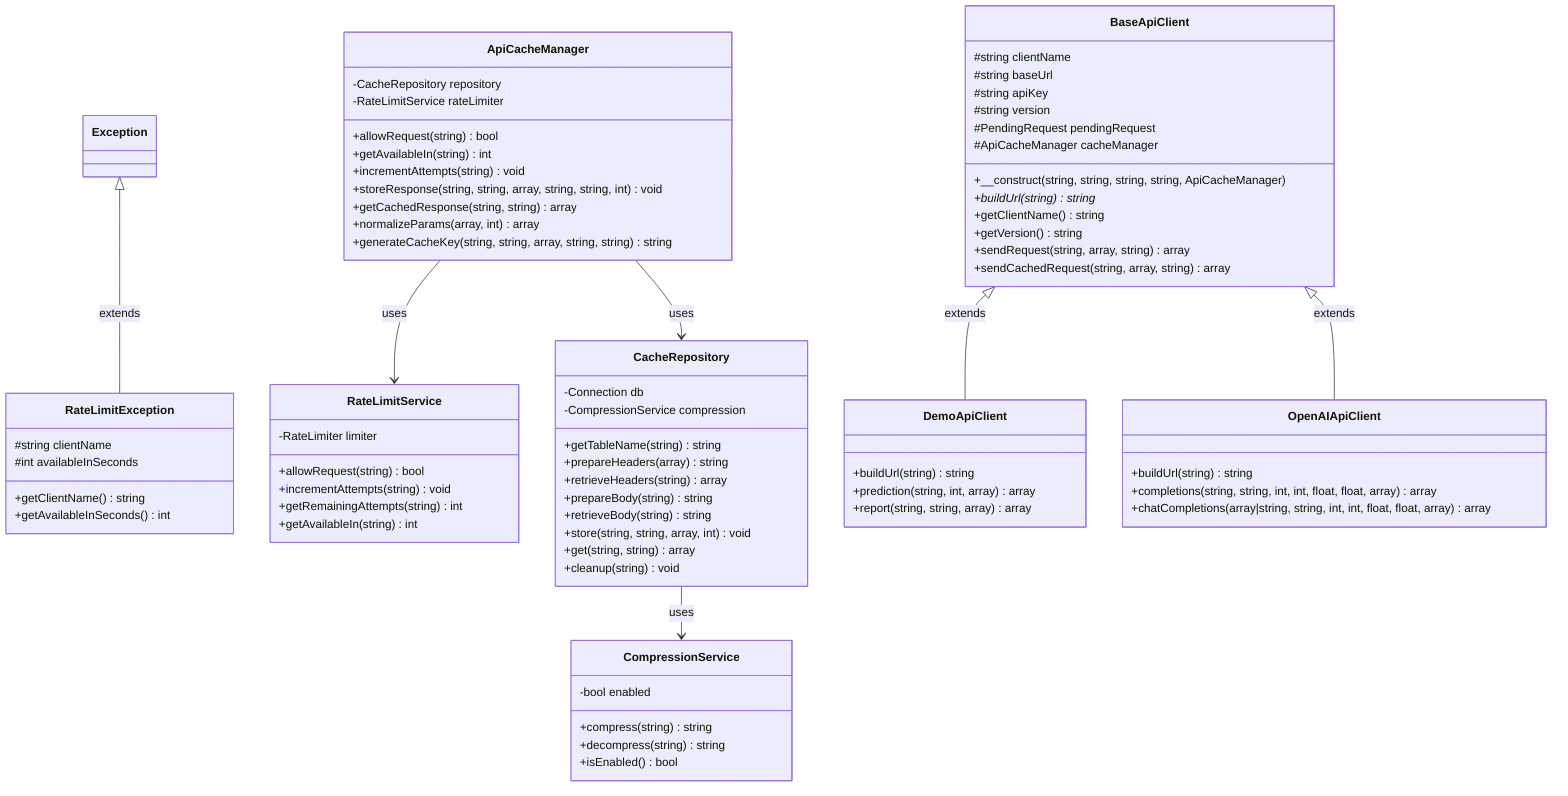classDiagram
    class RateLimitException {
        #string clientName
        #int availableInSeconds
        +getClientName() string
        +getAvailableInSeconds() int
    }

    class RateLimitService {
        -RateLimiter limiter
        +allowRequest(string) bool
        +incrementAttempts(string) void
        +getRemainingAttempts(string) int
        +getAvailableIn(string) int
    }
    
    class CompressionService {
        -bool enabled
        +compress(string) string
        +decompress(string) string
        +isEnabled() bool
    }

    class CacheRepository {
        -Connection db
        -CompressionService compression
        +getTableName(string) string
        +prepareHeaders(array) string
        +retrieveHeaders(string) array
        +prepareBody(string) string
        +retrieveBody(string) string
        +store(string, string, array, int) void
        +get(string, string) array
        +cleanup(string) void
    }

    class ApiCacheManager {
        -CacheRepository repository
        -RateLimitService rateLimiter
        +allowRequest(string) bool
        +getAvailableIn(string) int
        +incrementAttempts(string) void
        +storeResponse(string, string, array, string, string, int) void
        +getCachedResponse(string, string) array
        +normalizeParams(array, int) array
        +generateCacheKey(string, string, array, string, string) string
    }
    
    class BaseApiClient {
        #string clientName
        #string baseUrl
        #string apiKey
        #string version
        #PendingRequest pendingRequest
        #ApiCacheManager cacheManager
        +__construct(string, string, string, string, ApiCacheManager)
        +buildUrl(string)* string
        +getClientName() string
        +getVersion() string
        +sendRequest(string, array, string) array
        +sendCachedRequest(string, array, string) array
    }
    
    class DemoApiClient {
        +buildUrl(string) string
        +prediction(string, int, array) array
        +report(string, string, array) array
    }
    
    class OpenAIApiClient {
        +buildUrl(string) string
        +completions(string, string, int, int, float, float, array) array
        +chatCompletions(array|string, string, int, int, float, float, array) array
    }
    
    ApiCacheManager --> CacheRepository : uses
    ApiCacheManager --> RateLimitService : uses
    CacheRepository --> CompressionService : uses
    BaseApiClient <|-- DemoApiClient : extends
    BaseApiClient <|-- OpenAIApiClient : extends
    Exception <|-- RateLimitException : extends
